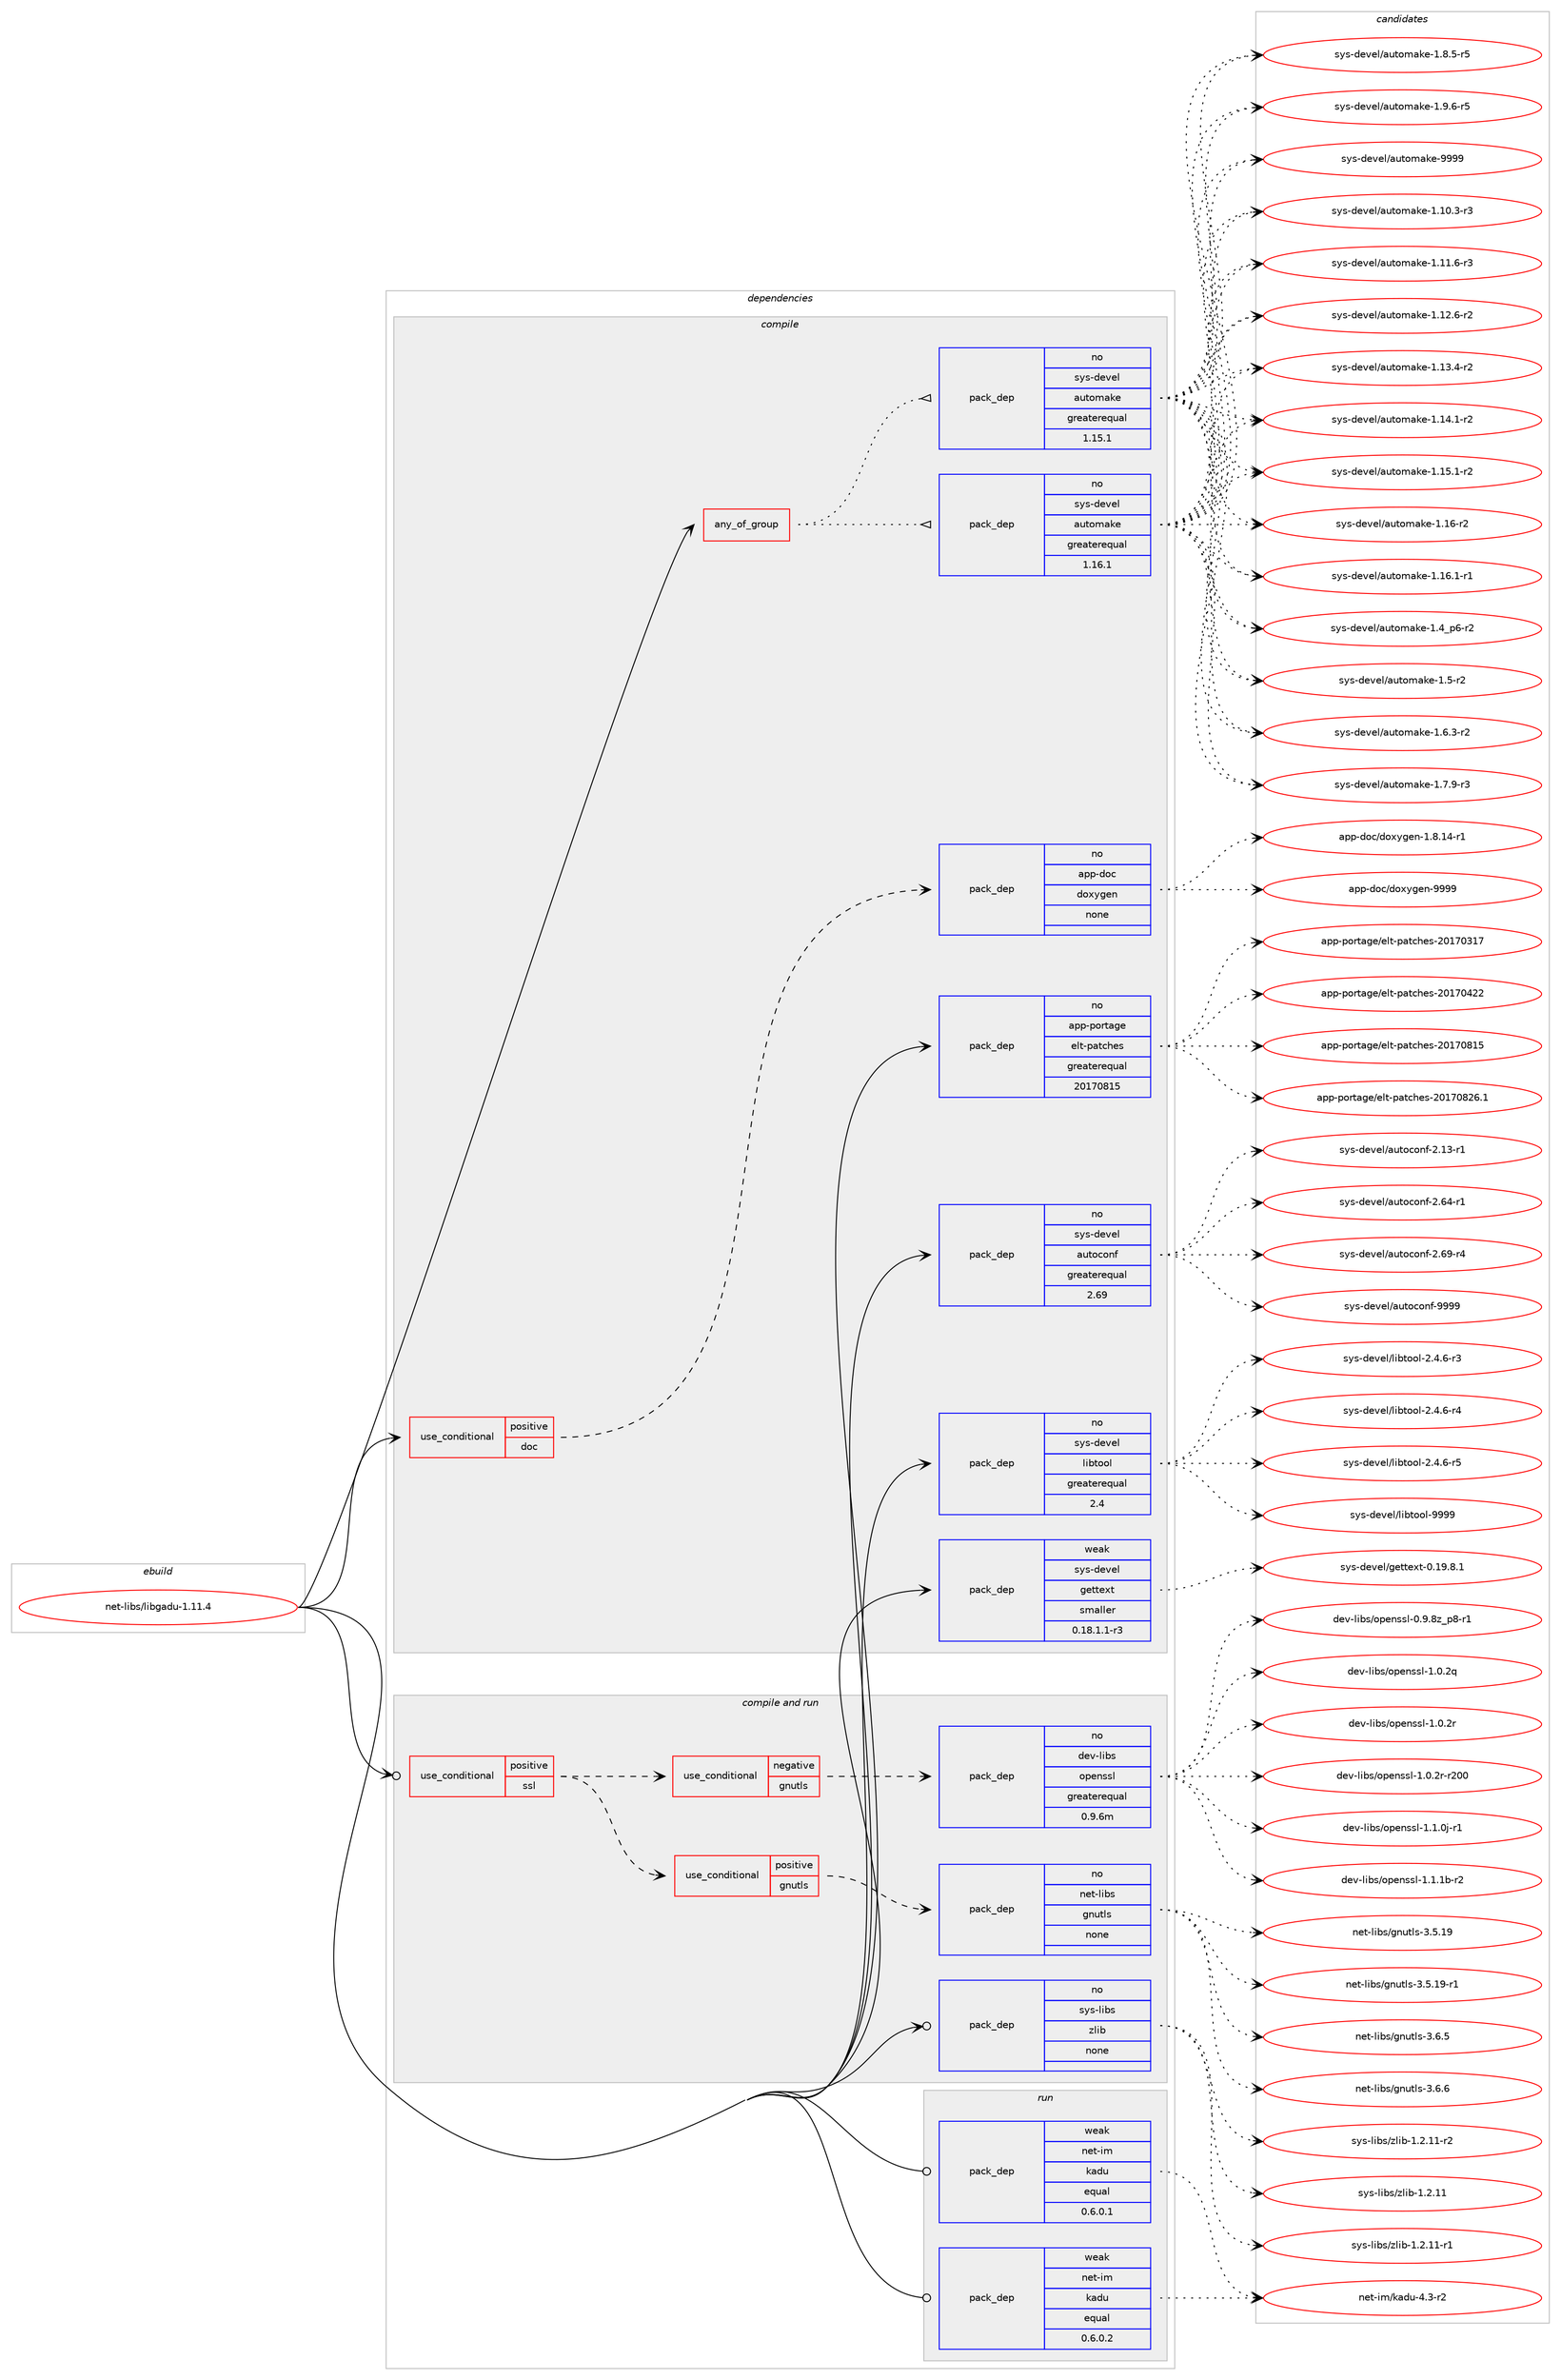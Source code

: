 digraph prolog {

# *************
# Graph options
# *************

newrank=true;
concentrate=true;
compound=true;
graph [rankdir=LR,fontname=Helvetica,fontsize=10,ranksep=1.5];#, ranksep=2.5, nodesep=0.2];
edge  [arrowhead=vee];
node  [fontname=Helvetica,fontsize=10];

# **********
# The ebuild
# **********

subgraph cluster_leftcol {
color=gray;
rank=same;
label=<<i>ebuild</i>>;
id [label="net-libs/libgadu-1.11.4", color=red, width=4, href="../net-libs/libgadu-1.11.4.svg"];
}

# ****************
# The dependencies
# ****************

subgraph cluster_midcol {
color=gray;
label=<<i>dependencies</i>>;
subgraph cluster_compile {
fillcolor="#eeeeee";
style=filled;
label=<<i>compile</i>>;
subgraph any26110 {
dependency1659377 [label=<<TABLE BORDER="0" CELLBORDER="1" CELLSPACING="0" CELLPADDING="4"><TR><TD CELLPADDING="10">any_of_group</TD></TR></TABLE>>, shape=none, color=red];subgraph pack1186324 {
dependency1659378 [label=<<TABLE BORDER="0" CELLBORDER="1" CELLSPACING="0" CELLPADDING="4" WIDTH="220"><TR><TD ROWSPAN="6" CELLPADDING="30">pack_dep</TD></TR><TR><TD WIDTH="110">no</TD></TR><TR><TD>sys-devel</TD></TR><TR><TD>automake</TD></TR><TR><TD>greaterequal</TD></TR><TR><TD>1.16.1</TD></TR></TABLE>>, shape=none, color=blue];
}
dependency1659377:e -> dependency1659378:w [weight=20,style="dotted",arrowhead="oinv"];
subgraph pack1186325 {
dependency1659379 [label=<<TABLE BORDER="0" CELLBORDER="1" CELLSPACING="0" CELLPADDING="4" WIDTH="220"><TR><TD ROWSPAN="6" CELLPADDING="30">pack_dep</TD></TR><TR><TD WIDTH="110">no</TD></TR><TR><TD>sys-devel</TD></TR><TR><TD>automake</TD></TR><TR><TD>greaterequal</TD></TR><TR><TD>1.15.1</TD></TR></TABLE>>, shape=none, color=blue];
}
dependency1659377:e -> dependency1659379:w [weight=20,style="dotted",arrowhead="oinv"];
}
id:e -> dependency1659377:w [weight=20,style="solid",arrowhead="vee"];
subgraph cond446155 {
dependency1659380 [label=<<TABLE BORDER="0" CELLBORDER="1" CELLSPACING="0" CELLPADDING="4"><TR><TD ROWSPAN="3" CELLPADDING="10">use_conditional</TD></TR><TR><TD>positive</TD></TR><TR><TD>doc</TD></TR></TABLE>>, shape=none, color=red];
subgraph pack1186326 {
dependency1659381 [label=<<TABLE BORDER="0" CELLBORDER="1" CELLSPACING="0" CELLPADDING="4" WIDTH="220"><TR><TD ROWSPAN="6" CELLPADDING="30">pack_dep</TD></TR><TR><TD WIDTH="110">no</TD></TR><TR><TD>app-doc</TD></TR><TR><TD>doxygen</TD></TR><TR><TD>none</TD></TR><TR><TD></TD></TR></TABLE>>, shape=none, color=blue];
}
dependency1659380:e -> dependency1659381:w [weight=20,style="dashed",arrowhead="vee"];
}
id:e -> dependency1659380:w [weight=20,style="solid",arrowhead="vee"];
subgraph pack1186327 {
dependency1659382 [label=<<TABLE BORDER="0" CELLBORDER="1" CELLSPACING="0" CELLPADDING="4" WIDTH="220"><TR><TD ROWSPAN="6" CELLPADDING="30">pack_dep</TD></TR><TR><TD WIDTH="110">no</TD></TR><TR><TD>app-portage</TD></TR><TR><TD>elt-patches</TD></TR><TR><TD>greaterequal</TD></TR><TR><TD>20170815</TD></TR></TABLE>>, shape=none, color=blue];
}
id:e -> dependency1659382:w [weight=20,style="solid",arrowhead="vee"];
subgraph pack1186328 {
dependency1659383 [label=<<TABLE BORDER="0" CELLBORDER="1" CELLSPACING="0" CELLPADDING="4" WIDTH="220"><TR><TD ROWSPAN="6" CELLPADDING="30">pack_dep</TD></TR><TR><TD WIDTH="110">no</TD></TR><TR><TD>sys-devel</TD></TR><TR><TD>autoconf</TD></TR><TR><TD>greaterequal</TD></TR><TR><TD>2.69</TD></TR></TABLE>>, shape=none, color=blue];
}
id:e -> dependency1659383:w [weight=20,style="solid",arrowhead="vee"];
subgraph pack1186329 {
dependency1659384 [label=<<TABLE BORDER="0" CELLBORDER="1" CELLSPACING="0" CELLPADDING="4" WIDTH="220"><TR><TD ROWSPAN="6" CELLPADDING="30">pack_dep</TD></TR><TR><TD WIDTH="110">no</TD></TR><TR><TD>sys-devel</TD></TR><TR><TD>libtool</TD></TR><TR><TD>greaterequal</TD></TR><TR><TD>2.4</TD></TR></TABLE>>, shape=none, color=blue];
}
id:e -> dependency1659384:w [weight=20,style="solid",arrowhead="vee"];
subgraph pack1186330 {
dependency1659385 [label=<<TABLE BORDER="0" CELLBORDER="1" CELLSPACING="0" CELLPADDING="4" WIDTH="220"><TR><TD ROWSPAN="6" CELLPADDING="30">pack_dep</TD></TR><TR><TD WIDTH="110">weak</TD></TR><TR><TD>sys-devel</TD></TR><TR><TD>gettext</TD></TR><TR><TD>smaller</TD></TR><TR><TD>0.18.1.1-r3</TD></TR></TABLE>>, shape=none, color=blue];
}
id:e -> dependency1659385:w [weight=20,style="solid",arrowhead="vee"];
}
subgraph cluster_compileandrun {
fillcolor="#eeeeee";
style=filled;
label=<<i>compile and run</i>>;
subgraph cond446156 {
dependency1659386 [label=<<TABLE BORDER="0" CELLBORDER="1" CELLSPACING="0" CELLPADDING="4"><TR><TD ROWSPAN="3" CELLPADDING="10">use_conditional</TD></TR><TR><TD>positive</TD></TR><TR><TD>ssl</TD></TR></TABLE>>, shape=none, color=red];
subgraph cond446157 {
dependency1659387 [label=<<TABLE BORDER="0" CELLBORDER="1" CELLSPACING="0" CELLPADDING="4"><TR><TD ROWSPAN="3" CELLPADDING="10">use_conditional</TD></TR><TR><TD>positive</TD></TR><TR><TD>gnutls</TD></TR></TABLE>>, shape=none, color=red];
subgraph pack1186331 {
dependency1659388 [label=<<TABLE BORDER="0" CELLBORDER="1" CELLSPACING="0" CELLPADDING="4" WIDTH="220"><TR><TD ROWSPAN="6" CELLPADDING="30">pack_dep</TD></TR><TR><TD WIDTH="110">no</TD></TR><TR><TD>net-libs</TD></TR><TR><TD>gnutls</TD></TR><TR><TD>none</TD></TR><TR><TD></TD></TR></TABLE>>, shape=none, color=blue];
}
dependency1659387:e -> dependency1659388:w [weight=20,style="dashed",arrowhead="vee"];
}
dependency1659386:e -> dependency1659387:w [weight=20,style="dashed",arrowhead="vee"];
subgraph cond446158 {
dependency1659389 [label=<<TABLE BORDER="0" CELLBORDER="1" CELLSPACING="0" CELLPADDING="4"><TR><TD ROWSPAN="3" CELLPADDING="10">use_conditional</TD></TR><TR><TD>negative</TD></TR><TR><TD>gnutls</TD></TR></TABLE>>, shape=none, color=red];
subgraph pack1186332 {
dependency1659390 [label=<<TABLE BORDER="0" CELLBORDER="1" CELLSPACING="0" CELLPADDING="4" WIDTH="220"><TR><TD ROWSPAN="6" CELLPADDING="30">pack_dep</TD></TR><TR><TD WIDTH="110">no</TD></TR><TR><TD>dev-libs</TD></TR><TR><TD>openssl</TD></TR><TR><TD>greaterequal</TD></TR><TR><TD>0.9.6m</TD></TR></TABLE>>, shape=none, color=blue];
}
dependency1659389:e -> dependency1659390:w [weight=20,style="dashed",arrowhead="vee"];
}
dependency1659386:e -> dependency1659389:w [weight=20,style="dashed",arrowhead="vee"];
}
id:e -> dependency1659386:w [weight=20,style="solid",arrowhead="odotvee"];
subgraph pack1186333 {
dependency1659391 [label=<<TABLE BORDER="0" CELLBORDER="1" CELLSPACING="0" CELLPADDING="4" WIDTH="220"><TR><TD ROWSPAN="6" CELLPADDING="30">pack_dep</TD></TR><TR><TD WIDTH="110">no</TD></TR><TR><TD>sys-libs</TD></TR><TR><TD>zlib</TD></TR><TR><TD>none</TD></TR><TR><TD></TD></TR></TABLE>>, shape=none, color=blue];
}
id:e -> dependency1659391:w [weight=20,style="solid",arrowhead="odotvee"];
}
subgraph cluster_run {
fillcolor="#eeeeee";
style=filled;
label=<<i>run</i>>;
subgraph pack1186334 {
dependency1659392 [label=<<TABLE BORDER="0" CELLBORDER="1" CELLSPACING="0" CELLPADDING="4" WIDTH="220"><TR><TD ROWSPAN="6" CELLPADDING="30">pack_dep</TD></TR><TR><TD WIDTH="110">weak</TD></TR><TR><TD>net-im</TD></TR><TR><TD>kadu</TD></TR><TR><TD>equal</TD></TR><TR><TD>0.6.0.1</TD></TR></TABLE>>, shape=none, color=blue];
}
id:e -> dependency1659392:w [weight=20,style="solid",arrowhead="odot"];
subgraph pack1186335 {
dependency1659393 [label=<<TABLE BORDER="0" CELLBORDER="1" CELLSPACING="0" CELLPADDING="4" WIDTH="220"><TR><TD ROWSPAN="6" CELLPADDING="30">pack_dep</TD></TR><TR><TD WIDTH="110">weak</TD></TR><TR><TD>net-im</TD></TR><TR><TD>kadu</TD></TR><TR><TD>equal</TD></TR><TR><TD>0.6.0.2</TD></TR></TABLE>>, shape=none, color=blue];
}
id:e -> dependency1659393:w [weight=20,style="solid",arrowhead="odot"];
}
}

# **************
# The candidates
# **************

subgraph cluster_choices {
rank=same;
color=gray;
label=<<i>candidates</i>>;

subgraph choice1186324 {
color=black;
nodesep=1;
choice11512111545100101118101108479711711611110997107101454946494846514511451 [label="sys-devel/automake-1.10.3-r3", color=red, width=4,href="../sys-devel/automake-1.10.3-r3.svg"];
choice11512111545100101118101108479711711611110997107101454946494946544511451 [label="sys-devel/automake-1.11.6-r3", color=red, width=4,href="../sys-devel/automake-1.11.6-r3.svg"];
choice11512111545100101118101108479711711611110997107101454946495046544511450 [label="sys-devel/automake-1.12.6-r2", color=red, width=4,href="../sys-devel/automake-1.12.6-r2.svg"];
choice11512111545100101118101108479711711611110997107101454946495146524511450 [label="sys-devel/automake-1.13.4-r2", color=red, width=4,href="../sys-devel/automake-1.13.4-r2.svg"];
choice11512111545100101118101108479711711611110997107101454946495246494511450 [label="sys-devel/automake-1.14.1-r2", color=red, width=4,href="../sys-devel/automake-1.14.1-r2.svg"];
choice11512111545100101118101108479711711611110997107101454946495346494511450 [label="sys-devel/automake-1.15.1-r2", color=red, width=4,href="../sys-devel/automake-1.15.1-r2.svg"];
choice1151211154510010111810110847971171161111099710710145494649544511450 [label="sys-devel/automake-1.16-r2", color=red, width=4,href="../sys-devel/automake-1.16-r2.svg"];
choice11512111545100101118101108479711711611110997107101454946495446494511449 [label="sys-devel/automake-1.16.1-r1", color=red, width=4,href="../sys-devel/automake-1.16.1-r1.svg"];
choice115121115451001011181011084797117116111109971071014549465295112544511450 [label="sys-devel/automake-1.4_p6-r2", color=red, width=4,href="../sys-devel/automake-1.4_p6-r2.svg"];
choice11512111545100101118101108479711711611110997107101454946534511450 [label="sys-devel/automake-1.5-r2", color=red, width=4,href="../sys-devel/automake-1.5-r2.svg"];
choice115121115451001011181011084797117116111109971071014549465446514511450 [label="sys-devel/automake-1.6.3-r2", color=red, width=4,href="../sys-devel/automake-1.6.3-r2.svg"];
choice115121115451001011181011084797117116111109971071014549465546574511451 [label="sys-devel/automake-1.7.9-r3", color=red, width=4,href="../sys-devel/automake-1.7.9-r3.svg"];
choice115121115451001011181011084797117116111109971071014549465646534511453 [label="sys-devel/automake-1.8.5-r5", color=red, width=4,href="../sys-devel/automake-1.8.5-r5.svg"];
choice115121115451001011181011084797117116111109971071014549465746544511453 [label="sys-devel/automake-1.9.6-r5", color=red, width=4,href="../sys-devel/automake-1.9.6-r5.svg"];
choice115121115451001011181011084797117116111109971071014557575757 [label="sys-devel/automake-9999", color=red, width=4,href="../sys-devel/automake-9999.svg"];
dependency1659378:e -> choice11512111545100101118101108479711711611110997107101454946494846514511451:w [style=dotted,weight="100"];
dependency1659378:e -> choice11512111545100101118101108479711711611110997107101454946494946544511451:w [style=dotted,weight="100"];
dependency1659378:e -> choice11512111545100101118101108479711711611110997107101454946495046544511450:w [style=dotted,weight="100"];
dependency1659378:e -> choice11512111545100101118101108479711711611110997107101454946495146524511450:w [style=dotted,weight="100"];
dependency1659378:e -> choice11512111545100101118101108479711711611110997107101454946495246494511450:w [style=dotted,weight="100"];
dependency1659378:e -> choice11512111545100101118101108479711711611110997107101454946495346494511450:w [style=dotted,weight="100"];
dependency1659378:e -> choice1151211154510010111810110847971171161111099710710145494649544511450:w [style=dotted,weight="100"];
dependency1659378:e -> choice11512111545100101118101108479711711611110997107101454946495446494511449:w [style=dotted,weight="100"];
dependency1659378:e -> choice115121115451001011181011084797117116111109971071014549465295112544511450:w [style=dotted,weight="100"];
dependency1659378:e -> choice11512111545100101118101108479711711611110997107101454946534511450:w [style=dotted,weight="100"];
dependency1659378:e -> choice115121115451001011181011084797117116111109971071014549465446514511450:w [style=dotted,weight="100"];
dependency1659378:e -> choice115121115451001011181011084797117116111109971071014549465546574511451:w [style=dotted,weight="100"];
dependency1659378:e -> choice115121115451001011181011084797117116111109971071014549465646534511453:w [style=dotted,weight="100"];
dependency1659378:e -> choice115121115451001011181011084797117116111109971071014549465746544511453:w [style=dotted,weight="100"];
dependency1659378:e -> choice115121115451001011181011084797117116111109971071014557575757:w [style=dotted,weight="100"];
}
subgraph choice1186325 {
color=black;
nodesep=1;
choice11512111545100101118101108479711711611110997107101454946494846514511451 [label="sys-devel/automake-1.10.3-r3", color=red, width=4,href="../sys-devel/automake-1.10.3-r3.svg"];
choice11512111545100101118101108479711711611110997107101454946494946544511451 [label="sys-devel/automake-1.11.6-r3", color=red, width=4,href="../sys-devel/automake-1.11.6-r3.svg"];
choice11512111545100101118101108479711711611110997107101454946495046544511450 [label="sys-devel/automake-1.12.6-r2", color=red, width=4,href="../sys-devel/automake-1.12.6-r2.svg"];
choice11512111545100101118101108479711711611110997107101454946495146524511450 [label="sys-devel/automake-1.13.4-r2", color=red, width=4,href="../sys-devel/automake-1.13.4-r2.svg"];
choice11512111545100101118101108479711711611110997107101454946495246494511450 [label="sys-devel/automake-1.14.1-r2", color=red, width=4,href="../sys-devel/automake-1.14.1-r2.svg"];
choice11512111545100101118101108479711711611110997107101454946495346494511450 [label="sys-devel/automake-1.15.1-r2", color=red, width=4,href="../sys-devel/automake-1.15.1-r2.svg"];
choice1151211154510010111810110847971171161111099710710145494649544511450 [label="sys-devel/automake-1.16-r2", color=red, width=4,href="../sys-devel/automake-1.16-r2.svg"];
choice11512111545100101118101108479711711611110997107101454946495446494511449 [label="sys-devel/automake-1.16.1-r1", color=red, width=4,href="../sys-devel/automake-1.16.1-r1.svg"];
choice115121115451001011181011084797117116111109971071014549465295112544511450 [label="sys-devel/automake-1.4_p6-r2", color=red, width=4,href="../sys-devel/automake-1.4_p6-r2.svg"];
choice11512111545100101118101108479711711611110997107101454946534511450 [label="sys-devel/automake-1.5-r2", color=red, width=4,href="../sys-devel/automake-1.5-r2.svg"];
choice115121115451001011181011084797117116111109971071014549465446514511450 [label="sys-devel/automake-1.6.3-r2", color=red, width=4,href="../sys-devel/automake-1.6.3-r2.svg"];
choice115121115451001011181011084797117116111109971071014549465546574511451 [label="sys-devel/automake-1.7.9-r3", color=red, width=4,href="../sys-devel/automake-1.7.9-r3.svg"];
choice115121115451001011181011084797117116111109971071014549465646534511453 [label="sys-devel/automake-1.8.5-r5", color=red, width=4,href="../sys-devel/automake-1.8.5-r5.svg"];
choice115121115451001011181011084797117116111109971071014549465746544511453 [label="sys-devel/automake-1.9.6-r5", color=red, width=4,href="../sys-devel/automake-1.9.6-r5.svg"];
choice115121115451001011181011084797117116111109971071014557575757 [label="sys-devel/automake-9999", color=red, width=4,href="../sys-devel/automake-9999.svg"];
dependency1659379:e -> choice11512111545100101118101108479711711611110997107101454946494846514511451:w [style=dotted,weight="100"];
dependency1659379:e -> choice11512111545100101118101108479711711611110997107101454946494946544511451:w [style=dotted,weight="100"];
dependency1659379:e -> choice11512111545100101118101108479711711611110997107101454946495046544511450:w [style=dotted,weight="100"];
dependency1659379:e -> choice11512111545100101118101108479711711611110997107101454946495146524511450:w [style=dotted,weight="100"];
dependency1659379:e -> choice11512111545100101118101108479711711611110997107101454946495246494511450:w [style=dotted,weight="100"];
dependency1659379:e -> choice11512111545100101118101108479711711611110997107101454946495346494511450:w [style=dotted,weight="100"];
dependency1659379:e -> choice1151211154510010111810110847971171161111099710710145494649544511450:w [style=dotted,weight="100"];
dependency1659379:e -> choice11512111545100101118101108479711711611110997107101454946495446494511449:w [style=dotted,weight="100"];
dependency1659379:e -> choice115121115451001011181011084797117116111109971071014549465295112544511450:w [style=dotted,weight="100"];
dependency1659379:e -> choice11512111545100101118101108479711711611110997107101454946534511450:w [style=dotted,weight="100"];
dependency1659379:e -> choice115121115451001011181011084797117116111109971071014549465446514511450:w [style=dotted,weight="100"];
dependency1659379:e -> choice115121115451001011181011084797117116111109971071014549465546574511451:w [style=dotted,weight="100"];
dependency1659379:e -> choice115121115451001011181011084797117116111109971071014549465646534511453:w [style=dotted,weight="100"];
dependency1659379:e -> choice115121115451001011181011084797117116111109971071014549465746544511453:w [style=dotted,weight="100"];
dependency1659379:e -> choice115121115451001011181011084797117116111109971071014557575757:w [style=dotted,weight="100"];
}
subgraph choice1186326 {
color=black;
nodesep=1;
choice97112112451001119947100111120121103101110454946564649524511449 [label="app-doc/doxygen-1.8.14-r1", color=red, width=4,href="../app-doc/doxygen-1.8.14-r1.svg"];
choice971121124510011199471001111201211031011104557575757 [label="app-doc/doxygen-9999", color=red, width=4,href="../app-doc/doxygen-9999.svg"];
dependency1659381:e -> choice97112112451001119947100111120121103101110454946564649524511449:w [style=dotted,weight="100"];
dependency1659381:e -> choice971121124510011199471001111201211031011104557575757:w [style=dotted,weight="100"];
}
subgraph choice1186327 {
color=black;
nodesep=1;
choice97112112451121111141169710310147101108116451129711699104101115455048495548514955 [label="app-portage/elt-patches-20170317", color=red, width=4,href="../app-portage/elt-patches-20170317.svg"];
choice97112112451121111141169710310147101108116451129711699104101115455048495548525050 [label="app-portage/elt-patches-20170422", color=red, width=4,href="../app-portage/elt-patches-20170422.svg"];
choice97112112451121111141169710310147101108116451129711699104101115455048495548564953 [label="app-portage/elt-patches-20170815", color=red, width=4,href="../app-portage/elt-patches-20170815.svg"];
choice971121124511211111411697103101471011081164511297116991041011154550484955485650544649 [label="app-portage/elt-patches-20170826.1", color=red, width=4,href="../app-portage/elt-patches-20170826.1.svg"];
dependency1659382:e -> choice97112112451121111141169710310147101108116451129711699104101115455048495548514955:w [style=dotted,weight="100"];
dependency1659382:e -> choice97112112451121111141169710310147101108116451129711699104101115455048495548525050:w [style=dotted,weight="100"];
dependency1659382:e -> choice97112112451121111141169710310147101108116451129711699104101115455048495548564953:w [style=dotted,weight="100"];
dependency1659382:e -> choice971121124511211111411697103101471011081164511297116991041011154550484955485650544649:w [style=dotted,weight="100"];
}
subgraph choice1186328 {
color=black;
nodesep=1;
choice1151211154510010111810110847971171161119911111010245504649514511449 [label="sys-devel/autoconf-2.13-r1", color=red, width=4,href="../sys-devel/autoconf-2.13-r1.svg"];
choice1151211154510010111810110847971171161119911111010245504654524511449 [label="sys-devel/autoconf-2.64-r1", color=red, width=4,href="../sys-devel/autoconf-2.64-r1.svg"];
choice1151211154510010111810110847971171161119911111010245504654574511452 [label="sys-devel/autoconf-2.69-r4", color=red, width=4,href="../sys-devel/autoconf-2.69-r4.svg"];
choice115121115451001011181011084797117116111991111101024557575757 [label="sys-devel/autoconf-9999", color=red, width=4,href="../sys-devel/autoconf-9999.svg"];
dependency1659383:e -> choice1151211154510010111810110847971171161119911111010245504649514511449:w [style=dotted,weight="100"];
dependency1659383:e -> choice1151211154510010111810110847971171161119911111010245504654524511449:w [style=dotted,weight="100"];
dependency1659383:e -> choice1151211154510010111810110847971171161119911111010245504654574511452:w [style=dotted,weight="100"];
dependency1659383:e -> choice115121115451001011181011084797117116111991111101024557575757:w [style=dotted,weight="100"];
}
subgraph choice1186329 {
color=black;
nodesep=1;
choice1151211154510010111810110847108105981161111111084550465246544511451 [label="sys-devel/libtool-2.4.6-r3", color=red, width=4,href="../sys-devel/libtool-2.4.6-r3.svg"];
choice1151211154510010111810110847108105981161111111084550465246544511452 [label="sys-devel/libtool-2.4.6-r4", color=red, width=4,href="../sys-devel/libtool-2.4.6-r4.svg"];
choice1151211154510010111810110847108105981161111111084550465246544511453 [label="sys-devel/libtool-2.4.6-r5", color=red, width=4,href="../sys-devel/libtool-2.4.6-r5.svg"];
choice1151211154510010111810110847108105981161111111084557575757 [label="sys-devel/libtool-9999", color=red, width=4,href="../sys-devel/libtool-9999.svg"];
dependency1659384:e -> choice1151211154510010111810110847108105981161111111084550465246544511451:w [style=dotted,weight="100"];
dependency1659384:e -> choice1151211154510010111810110847108105981161111111084550465246544511452:w [style=dotted,weight="100"];
dependency1659384:e -> choice1151211154510010111810110847108105981161111111084550465246544511453:w [style=dotted,weight="100"];
dependency1659384:e -> choice1151211154510010111810110847108105981161111111084557575757:w [style=dotted,weight="100"];
}
subgraph choice1186330 {
color=black;
nodesep=1;
choice1151211154510010111810110847103101116116101120116454846495746564649 [label="sys-devel/gettext-0.19.8.1", color=red, width=4,href="../sys-devel/gettext-0.19.8.1.svg"];
dependency1659385:e -> choice1151211154510010111810110847103101116116101120116454846495746564649:w [style=dotted,weight="100"];
}
subgraph choice1186331 {
color=black;
nodesep=1;
choice11010111645108105981154710311011711610811545514653464957 [label="net-libs/gnutls-3.5.19", color=red, width=4,href="../net-libs/gnutls-3.5.19.svg"];
choice110101116451081059811547103110117116108115455146534649574511449 [label="net-libs/gnutls-3.5.19-r1", color=red, width=4,href="../net-libs/gnutls-3.5.19-r1.svg"];
choice110101116451081059811547103110117116108115455146544653 [label="net-libs/gnutls-3.6.5", color=red, width=4,href="../net-libs/gnutls-3.6.5.svg"];
choice110101116451081059811547103110117116108115455146544654 [label="net-libs/gnutls-3.6.6", color=red, width=4,href="../net-libs/gnutls-3.6.6.svg"];
dependency1659388:e -> choice11010111645108105981154710311011711610811545514653464957:w [style=dotted,weight="100"];
dependency1659388:e -> choice110101116451081059811547103110117116108115455146534649574511449:w [style=dotted,weight="100"];
dependency1659388:e -> choice110101116451081059811547103110117116108115455146544653:w [style=dotted,weight="100"];
dependency1659388:e -> choice110101116451081059811547103110117116108115455146544654:w [style=dotted,weight="100"];
}
subgraph choice1186332 {
color=black;
nodesep=1;
choice10010111845108105981154711111210111011511510845484657465612295112564511449 [label="dev-libs/openssl-0.9.8z_p8-r1", color=red, width=4,href="../dev-libs/openssl-0.9.8z_p8-r1.svg"];
choice100101118451081059811547111112101110115115108454946484650113 [label="dev-libs/openssl-1.0.2q", color=red, width=4,href="../dev-libs/openssl-1.0.2q.svg"];
choice100101118451081059811547111112101110115115108454946484650114 [label="dev-libs/openssl-1.0.2r", color=red, width=4,href="../dev-libs/openssl-1.0.2r.svg"];
choice10010111845108105981154711111210111011511510845494648465011445114504848 [label="dev-libs/openssl-1.0.2r-r200", color=red, width=4,href="../dev-libs/openssl-1.0.2r-r200.svg"];
choice1001011184510810598115471111121011101151151084549464946481064511449 [label="dev-libs/openssl-1.1.0j-r1", color=red, width=4,href="../dev-libs/openssl-1.1.0j-r1.svg"];
choice100101118451081059811547111112101110115115108454946494649984511450 [label="dev-libs/openssl-1.1.1b-r2", color=red, width=4,href="../dev-libs/openssl-1.1.1b-r2.svg"];
dependency1659390:e -> choice10010111845108105981154711111210111011511510845484657465612295112564511449:w [style=dotted,weight="100"];
dependency1659390:e -> choice100101118451081059811547111112101110115115108454946484650113:w [style=dotted,weight="100"];
dependency1659390:e -> choice100101118451081059811547111112101110115115108454946484650114:w [style=dotted,weight="100"];
dependency1659390:e -> choice10010111845108105981154711111210111011511510845494648465011445114504848:w [style=dotted,weight="100"];
dependency1659390:e -> choice1001011184510810598115471111121011101151151084549464946481064511449:w [style=dotted,weight="100"];
dependency1659390:e -> choice100101118451081059811547111112101110115115108454946494649984511450:w [style=dotted,weight="100"];
}
subgraph choice1186333 {
color=black;
nodesep=1;
choice1151211154510810598115471221081059845494650464949 [label="sys-libs/zlib-1.2.11", color=red, width=4,href="../sys-libs/zlib-1.2.11.svg"];
choice11512111545108105981154712210810598454946504649494511449 [label="sys-libs/zlib-1.2.11-r1", color=red, width=4,href="../sys-libs/zlib-1.2.11-r1.svg"];
choice11512111545108105981154712210810598454946504649494511450 [label="sys-libs/zlib-1.2.11-r2", color=red, width=4,href="../sys-libs/zlib-1.2.11-r2.svg"];
dependency1659391:e -> choice1151211154510810598115471221081059845494650464949:w [style=dotted,weight="100"];
dependency1659391:e -> choice11512111545108105981154712210810598454946504649494511449:w [style=dotted,weight="100"];
dependency1659391:e -> choice11512111545108105981154712210810598454946504649494511450:w [style=dotted,weight="100"];
}
subgraph choice1186334 {
color=black;
nodesep=1;
choice110101116451051094710797100117455246514511450 [label="net-im/kadu-4.3-r2", color=red, width=4,href="../net-im/kadu-4.3-r2.svg"];
dependency1659392:e -> choice110101116451051094710797100117455246514511450:w [style=dotted,weight="100"];
}
subgraph choice1186335 {
color=black;
nodesep=1;
choice110101116451051094710797100117455246514511450 [label="net-im/kadu-4.3-r2", color=red, width=4,href="../net-im/kadu-4.3-r2.svg"];
dependency1659393:e -> choice110101116451051094710797100117455246514511450:w [style=dotted,weight="100"];
}
}

}
